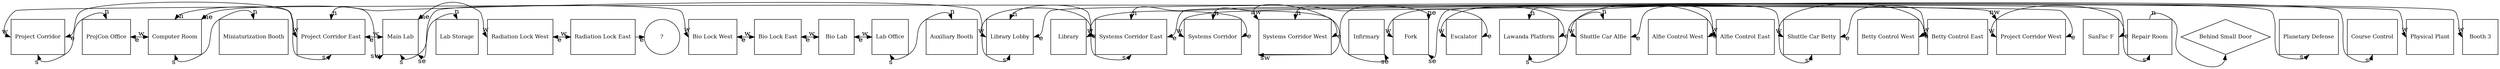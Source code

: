 digraph G {
	splines=TRUE
	K=0
	"Project Corridor" [label="Project Corridor" fontsize=11 height=1 pos="8.996072229413947,0.000478773499627716!" shape=rectangle width=1]
	"Bio Lock East" [label="Bio Lock East" fontsize=11 height=1 pos="21.051278555482924,-1.4620675392174045!" shape=rectangle width=1]
	"Systems Corridor East" [label="Systems Corridor East" fontsize=11 height=1 pos="12.03945084228565,5.978755418857485!" shape=rectangle width=1]
	Infirmary [label=Infirmary fontsize=11 height=1 pos="2.9604995556542906,9.00529504585451!" shape=rectangle width=1]
	"Betty Control East" [label="Betty Control East" fontsize=11 height=1 pos="0.005793825580624246,6.019597634240849!" shape=rectangle width=1]
	"ProjCon Office" [label="ProjCon Office" fontsize=11 height=1 pos="8.996072229413947,-3.0388803403792903!" shape=rectangle width=1]
	"Betty Control West" [label="Betty Control West" fontsize=11 height=1 pos="-5.976023550756185,6.019597634240849!" shape=rectangle width=1]
	"Computer Room" [label="Computer Room" fontsize=11 height=1 pos="11.997035871757054,-3.0437676611416755!" shape=rectangle width=1]
	"Shuttle Car Alfie" [label="Shuttle Car Alfie" fontsize=11 height=1 pos="-2.9649753850405887,0.0!" shape=rectangle width=1]
	"Repair Room" [label="Repair Room" fontsize=11 height=1 pos="6.001578629974757,8.923169791658479!" shape=rectangle width=1]
	"Alfie Control East" [label="Alfie Control East" fontsize=11 height=1 pos="0,0!" shape=rectangle width=1]
	"Bio Lab" [label="Bio Lab" fontsize=11 height=1 pos="24.0431306403454,-1.4620675392174045!" shape=rectangle width=1]
	4555231120 [label="?" fontsize=11 height=1 pos="22.455229049261334,1.5151935685585145!" shape=ellipse width=1]
	"Project Corridor West" [label="Project Corridor West" fontsize=11 height=1 pos="5.97676230505858,0.000478773499627716!" shape=rectangle width=1]
	"Project Corridor East" [label="Project Corridor East" fontsize=11 height=1 pos="11.956947775900947,0.000478773499627716!" shape=rectangle width=1]
	"Course Control" [label="Course Control" fontsize=11 height=1 pos="12.03945084228565,8.947606757368735!" shape=rectangle width=1]
	"Systems Corridor" [label="Systems Corridor" fontsize=11 height=1 pos="9.03017399371212,5.978755418857485!" shape=rectangle width=1]
	"Radiation Lock West" [label="Radiation Lock West" fontsize=11 height=1 pos="17.97810227132968,1.5151935685585145!" shape=rectangle width=1]
	"Alfie Control West" [label="Alfie Control West" fontsize=11 height=1 pos="-5.931604541617593,0.0!" shape=rectangle width=1]
	"Lab Office" [label="Lab Office" fontsize=11 height=1 pos="27.094935361087675,-1.4620675392174045!" shape=rectangle width=1]
	"Physical Plant" [label="Physical Plant" fontsize=11 height=1 pos="15.012754547676131,5.978755418857485!" shape=rectangle width=1]
	Fork [label=Fork fontsize=11 height=1 pos="2.9769023044436134,2.997869825028429!" shape=rectangle width=1]
	"Main Lab" [label="Main Lab" fontsize=11 height=1 pos="14.970527592480446,0.010134885552690903!" shape=rectangle width=1]
	"Auxiliary Booth" [label="Auxiliary Booth" fontsize=11 height=1 pos="27.094935361087675,-4.478057808161781!" shape=rectangle width=1]
	"Radiation Lock East" [label="Radiation Lock East" fontsize=11 height=1 pos="20.959863595218092,1.5151935685585145!" shape=rectangle width=1]
	"Lab Storage" [label="Lab Storage" fontsize=11 height=1 pos="14.970527592480446,-1.50171623795841!" shape=rectangle width=1]
	"Booth 3" [label="Booth 3" fontsize=11 height=1 pos="13.49287653547605,2.9568501827897204!" shape=rectangle width=1]
	"Systems Corridor West" [label="Systems Corridor West" fontsize=11 height=1 pos="6.001578629974757,5.978755418857485!" shape=rectangle width=1]
	"SanFac F" [label="SanFac F" fontsize=11 height=1 pos="2.9897227831386584,0.000478773499627716!" shape=rectangle width=1]
	4555335712 [label="Behind Small Door" fontsize=11 height=1 pos="6.001578629974757,11.974286624591683!" shape=diamond width=1]
	"Lawanda Platform" [label="Lawanda Platform" fontsize=11 height=1 pos="-2.9649753850405887,2.997869825028429!" shape=rectangle width=1]
	"Planetary Defense" [label="Planetary Defense" fontsize=11 height=1 pos="9.03017399371212,8.953057161508905!" shape=rectangle width=1]
	"Miniaturization Booth" [label="Miniaturization Booth" fontsize=11 height=1 pos="11.997035871757054,-4.527938904981051!" shape=rectangle width=1]
	"Bio Lock West" [label="Bio Lock West" fontsize=11 height=1 pos="18.02026120597079,-1.4620675392174045!" shape=rectangle width=1]
	"Shuttle Car Betty" [label="Shuttle Car Betty" fontsize=11 height=1 pos="-2.9649753850405887,6.019597634240849!" shape=rectangle width=1]
	Library [label=Library fontsize=11 height=1 pos="8.944649992353291,2.9568501827897204!" shape=rectangle width=1]
	"Library Lobby" [label="Library Lobby" fontsize=11 height=1 pos="11.998199309093298,2.9568501827897204!" shape=rectangle width=1]
	Escalator [label=Escalator fontsize=11 height=1 pos="0.022792057148212863,2.997869825028429!" shape=rectangle width=1]
	"Alfie Control East" -> "Shuttle Car Alfie" [constraint=FALSE dir=both headlabel=e headport=e labeldistance=1.5 labelfloat=TRUE minlen=2 taillabel=w tailport=w weight=0]
	"Shuttle Car Alfie" -> "Alfie Control West" [constraint=FALSE dir=both headlabel=e headport=e labeldistance=1.5 labelfloat=TRUE minlen=2 taillabel=w tailport=w weight=0]
	"Lawanda Platform" -> "Shuttle Car Alfie" [constraint=FALSE dir=both headlabel=n headport=n labeldistance=1.5 labelfloat=TRUE minlen=2 taillabel=s tailport=s weight=0]
	"Shuttle Car Betty" -> "Lawanda Platform" [constraint=FALSE dir=both headlabel=n headport=n labeldistance=1.5 labelfloat=TRUE minlen=2 taillabel=s tailport=s weight=0]
	"Betty Control East" -> "Shuttle Car Betty" [constraint=FALSE dir=both headlabel=e headport=e labeldistance=1.5 labelfloat=TRUE minlen=2 taillabel=w tailport=w weight=0]
	"Shuttle Car Betty" -> "Betty Control West" [constraint=FALSE dir=both headlabel=e headport=e labeldistance=1.5 labelfloat=TRUE minlen=2 taillabel=w tailport=w weight=0]
	Escalator -> "Lawanda Platform" [constraint=FALSE dir=both headlabel=e headport=e labeldistance=1.5 labelfloat=TRUE minlen=2 taillabel=w tailport=w weight=0]
	Fork -> Escalator [constraint=FALSE dir=both headlabel=e headport=e labeldistance=1.5 labelfloat=TRUE minlen=2 taillabel=w tailport=w weight=0]
	"Systems Corridor West" -> Fork [constraint=FALSE dir=both headlabel=ne headport=ne labeldistance=1.5 labelfloat=TRUE minlen=2 taillabel=sw tailport=sw weight=0]
	"Project Corridor West" -> Fork [constraint=FALSE dir=both headlabel=se headport=se labeldistance=1.5 labelfloat=TRUE minlen=2 taillabel=nw tailport=nw weight=0]
	"Project Corridor" -> "Project Corridor West" [constraint=FALSE dir=both headlabel=e headport=e labeldistance=1.5 labelfloat=TRUE minlen=2 taillabel=w tailport=w weight=0]
	"Project Corridor East" -> "Project Corridor" [constraint=FALSE dir=both headlabel=e headport=e labeldistance=1.5 labelfloat=TRUE minlen=2 taillabel=w tailport=w weight=0]
	"Project Corridor" -> "ProjCon Office" [constraint=FALSE dir=both headlabel=n headport=n labeldistance=1.5 labelfloat=TRUE minlen=2 taillabel=s tailport=s weight=0]
	"Computer Room" -> "ProjCon Office" [constraint=FALSE dir=both headlabel=e headport=e labeldistance=1.5 labelfloat=TRUE minlen=2 taillabel=w tailport=w weight=0]
	"Project Corridor East" -> "Computer Room" [constraint=FALSE dir=both headlabel=n headport=n labeldistance=1.5 labelfloat=TRUE minlen=2 taillabel=s tailport=s weight=0]
	"Main Lab" -> "Computer Room" [constraint=FALSE dir=both headlabel=ne headport=ne labeldistance=1.5 labelfloat=TRUE minlen=2 taillabel=sw tailport=sw weight=0]
	"Computer Room" -> "Miniaturization Booth" [constraint=FALSE dir=both headlabel=n headport=n labeldistance=1.5 labelfloat=TRUE minlen=2 taillabel=s tailport=s weight=0]
	"Radiation Lock West" -> "Main Lab" [constraint=FALSE dir=both headlabel=ne headport=ne labeldistance=1.5 labelfloat=TRUE minlen=2 taillabel=w tailport=w weight=0]
	"Radiation Lock East" -> "Radiation Lock West" [constraint=FALSE dir=both headlabel=e headport=e labeldistance=1.5 labelfloat=TRUE minlen=2 taillabel=w tailport=w weight=0]
	4555231120 -> "Radiation Lock East" [constraint=FALSE dir=back headlabel=e headport=e labeldistance=1.5 labelfloat=TRUE tailport=w]
	"Bio Lock West" -> "Main Lab" [constraint=FALSE dir=both headlabel=se headport=se labeldistance=1.5 labelfloat=TRUE minlen=2 taillabel=w tailport=w weight=0]
	"Bio Lock East" -> "Bio Lock West" [constraint=FALSE dir=both headlabel=e headport=e labeldistance=1.5 labelfloat=TRUE minlen=2 taillabel=w tailport=w weight=0]
	"Bio Lab" -> "Bio Lock East" [constraint=FALSE dir=both headlabel=e headport=e labeldistance=1.5 labelfloat=TRUE minlen=2 taillabel=w tailport=w weight=0]
	"Lab Office" -> "Auxiliary Booth" [constraint=FALSE dir=both headlabel=n headport=n labeldistance=1.5 labelfloat=TRUE minlen=2 taillabel=s tailport=s weight=0]
	"Lab Office" -> "Bio Lab" [constraint=FALSE dir=both headlabel=e headport=e labeldistance=1.5 labelfloat=TRUE minlen=2 taillabel=w tailport=w weight=0]
	"Main Lab" -> "Lab Storage" [constraint=FALSE dir=both headlabel=n headport=n labeldistance=1.5 labelfloat=TRUE minlen=2 taillabel=s tailport=s weight=0]
	"Library Lobby" -> "Project Corridor East" [constraint=FALSE dir=both headlabel=n headport=n labeldistance=1.5 labelfloat=TRUE minlen=2 taillabel=s tailport=s weight=0]
	"Main Lab" -> "Project Corridor East" [constraint=FALSE dir=both headlabel=e headport=e labeldistance=1.5 labelfloat=TRUE minlen=2 taillabel=w tailport=w weight=0]
	"Project Corridor West" -> "SanFac F" [constraint=FALSE dir=both headlabel=e headport=e labeldistance=1.5 labelfloat=TRUE minlen=2 taillabel=w tailport=w weight=0]
	"Systems Corridor" -> "Systems Corridor West" [constraint=FALSE dir=both headlabel=e headport=e labeldistance=1.5 labelfloat=TRUE minlen=2 taillabel=w tailport=w weight=0]
	"Systems Corridor East" -> "Systems Corridor" [constraint=FALSE dir=both headlabel=e headport=e labeldistance=1.5 labelfloat=TRUE minlen=2 taillabel=w tailport=w weight=0]
	"Physical Plant" -> "Systems Corridor East" [constraint=FALSE dir=both headlabel=e headport=e labeldistance=1.5 labelfloat=TRUE minlen=2 taillabel=w tailport=w weight=0]
	"Course Control" -> "Systems Corridor East" [constraint=FALSE dir=both headlabel=n headport=n labeldistance=1.5 labelfloat=TRUE minlen=2 taillabel=s tailport=s weight=0]
	"Systems Corridor East" -> "Library Lobby" [constraint=FALSE dir=both headlabel=n headport=n labeldistance=1.5 labelfloat=TRUE minlen=2 taillabel=s tailport=s weight=0]
	"Library Lobby" -> Library [constraint=FALSE dir=both headlabel=e headport=e labeldistance=1.5 labelfloat=TRUE minlen=2 taillabel=w tailport=w weight=0]
	"Booth 3" -> "Library Lobby" [constraint=FALSE dir=both headlabel=e headport=e labeldistance=1.5 labelfloat=TRUE minlen=2 taillabel=w tailport=w weight=0]
	"Planetary Defense" -> "Systems Corridor" [constraint=FALSE dir=both headlabel=n headport=n labeldistance=1.5 labelfloat=TRUE minlen=2 taillabel=s tailport=s weight=0]
	"Systems Corridor West" -> Infirmary [constraint=FALSE dir=both headlabel=se headport=se labeldistance=1.5 labelfloat=TRUE minlen=2 taillabel=nw tailport=nw weight=0]
	"Repair Room" -> "Systems Corridor West" [constraint=FALSE dir=both headlabel=n headport=n labeldistance=1.5 labelfloat=TRUE minlen=2 taillabel=s tailport=s weight=0]
	4555335712 -> "Repair Room" [constraint=FALSE dir=back headlabel=n headport=n labeldistance=1.5 labelfloat=TRUE tailport=s]
}
